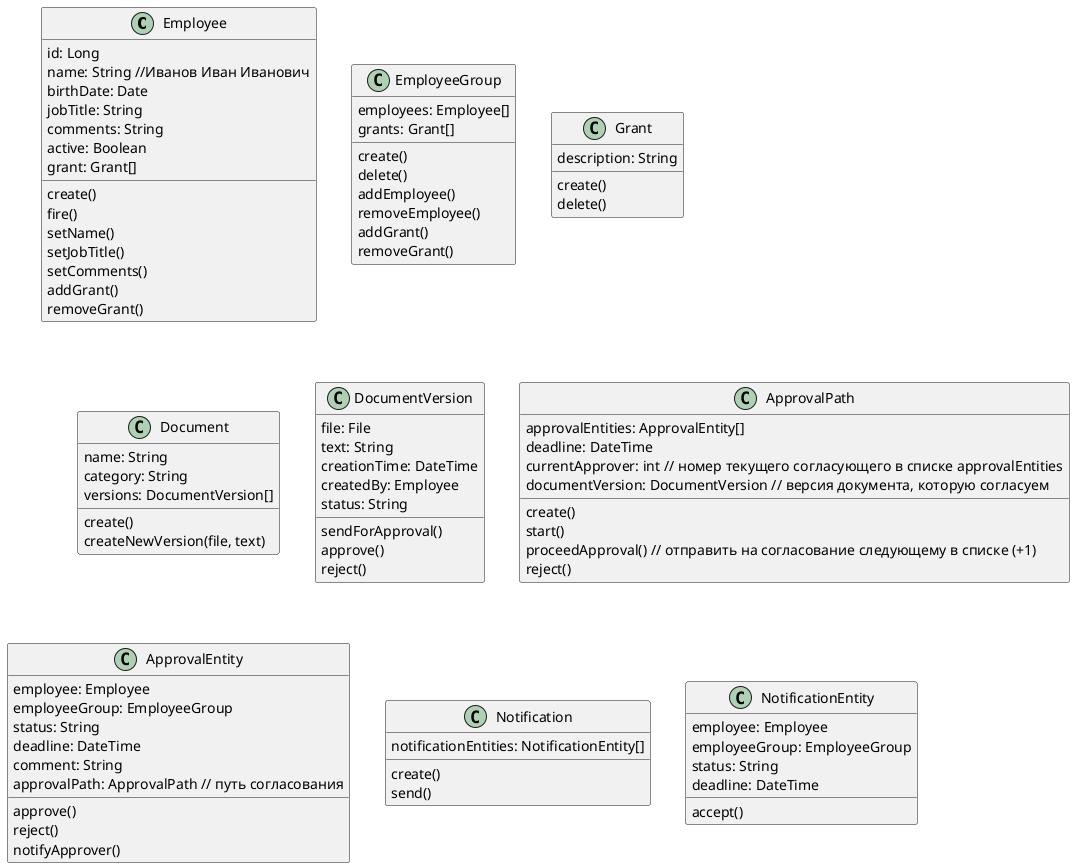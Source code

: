 @startuml
class Employee {
    id: Long
    name: String //Иванов Иван Иванович
    birthDate: Date
    jobTitle: String
    comments: String
    active: Boolean
    grant: Grant[]

    create()
    fire()
    setName()
    setJobTitle()
    setComments()
    addGrant()
    removeGrant()
}

class EmployeeGroup {
    employees: Employee[]
    grants: Grant[]

    create()
    delete()
    addEmployee()
    removeEmployee()
    addGrant()
    removeGrant()
}

class Grant {
    description: String

    create()
    delete()
}

class Document {
    name: String
    category: String
    versions: DocumentVersion[]

    create()
    createNewVersion(file, text)
}

class DocumentVersion {
    file: File
    text: String
    creationTime: DateTime
    createdBy: Employee
    status: String

    sendForApproval()
    approve()
    reject()
}

class ApprovalPath {
    approvalEntities: ApprovalEntity[]
    deadline: DateTime
    currentApprover: int // номер текущего согласующего в списке approvalEntities
    documentVersion: DocumentVersion // версия документа, которую согласуем

    create()
    start()
    proceedApproval() // отправить на согласование следующему в списке (+1)
    reject()
}

class ApprovalEntity {
    employee: Employee
    employeeGroup: EmployeeGroup
    status: String
    deadline: DateTime
    comment: String
    approvalPath: ApprovalPath // путь согласования

    approve()
    reject()
    notifyApprover()
}

class Notification {
    notificationEntities: NotificationEntity[]

    create()
    send()
}

class NotificationEntity {
    employee: Employee
    employeeGroup: EmployeeGroup
    status: String
    deadline: DateTime

    accept()
}
@enduml